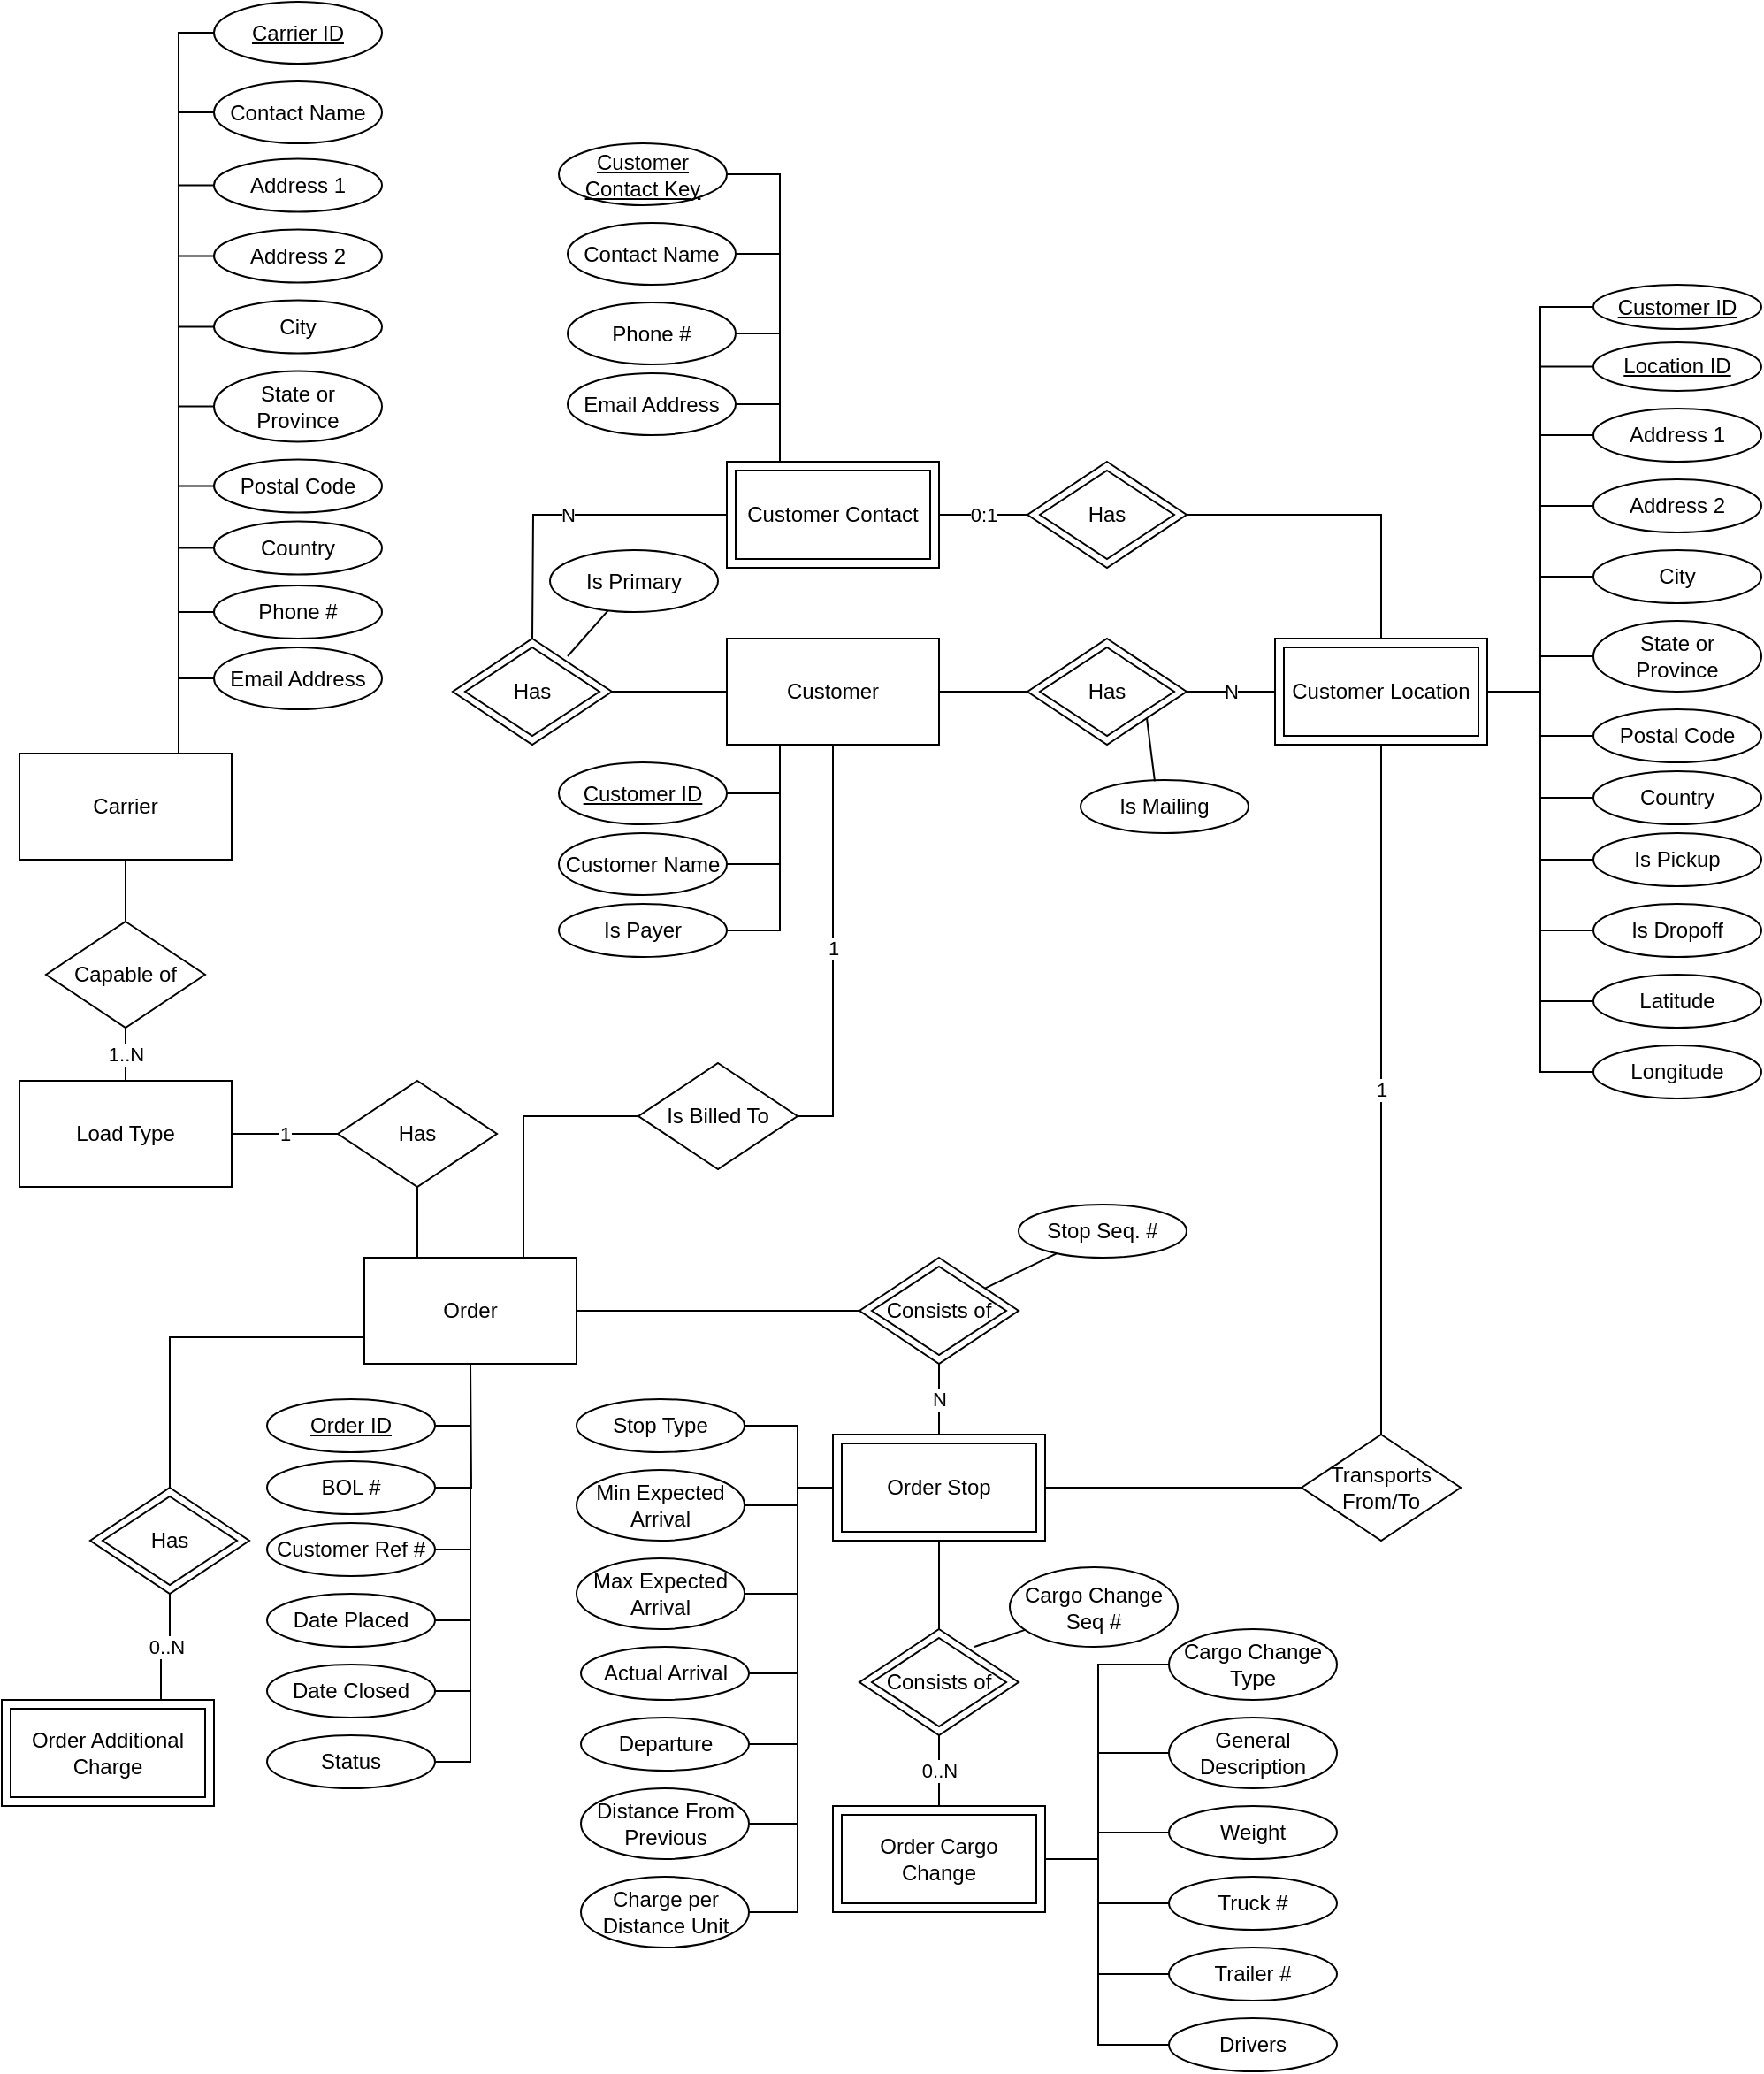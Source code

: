 <mxfile version="20.8.16" type="device"><diagram name="Page-1" id="D9dQ9vHeCmtun1ZvpS6x"><mxGraphModel dx="1135" dy="1848" grid="1" gridSize="10" guides="1" tooltips="1" connect="1" arrows="1" fold="1" page="1" pageScale="1" pageWidth="850" pageHeight="1100" math="0" shadow="0"><root><mxCell id="0"/><mxCell id="1" parent="0"/><mxCell id="MA0OCHQIAfR7OU3gmapI-19" style="edgeStyle=orthogonalEdgeStyle;rounded=0;orthogonalLoop=1;jettySize=auto;html=1;entryX=1;entryY=0.5;entryDx=0;entryDy=0;endArrow=none;endFill=0;" edge="1" parent="1" source="qO9w-HBjSo3R64SSdFIg-1" target="MA0OCHQIAfR7OU3gmapI-17"><mxGeometry relative="1" as="geometry"><mxPoint x="400" y="160" as="targetPoint"/></mxGeometry></mxCell><mxCell id="MA0OCHQIAfR7OU3gmapI-29" style="edgeStyle=orthogonalEdgeStyle;rounded=0;orthogonalLoop=1;jettySize=auto;html=1;exitX=1;exitY=0.5;exitDx=0;exitDy=0;entryX=0;entryY=0.5;entryDx=0;entryDy=0;endArrow=none;endFill=0;" edge="1" parent="1" source="qO9w-HBjSo3R64SSdFIg-1" target="MA0OCHQIAfR7OU3gmapI-27"><mxGeometry relative="1" as="geometry"/></mxCell><mxCell id="MA0OCHQIAfR7OU3gmapI-63" style="edgeStyle=orthogonalEdgeStyle;rounded=0;orthogonalLoop=1;jettySize=auto;html=1;entryX=1;entryY=0.5;entryDx=0;entryDy=0;endArrow=none;endFill=0;exitX=0.25;exitY=1;exitDx=0;exitDy=0;" edge="1" parent="1" source="qO9w-HBjSo3R64SSdFIg-1" target="MA0OCHQIAfR7OU3gmapI-60"><mxGeometry relative="1" as="geometry"/></mxCell><mxCell id="MA0OCHQIAfR7OU3gmapI-64" style="edgeStyle=orthogonalEdgeStyle;rounded=0;orthogonalLoop=1;jettySize=auto;html=1;exitX=0.25;exitY=1;exitDx=0;exitDy=0;entryX=1;entryY=0.5;entryDx=0;entryDy=0;endArrow=none;endFill=0;" edge="1" parent="1" source="qO9w-HBjSo3R64SSdFIg-1" target="MA0OCHQIAfR7OU3gmapI-61"><mxGeometry relative="1" as="geometry"/></mxCell><mxCell id="MA0OCHQIAfR7OU3gmapI-65" style="edgeStyle=orthogonalEdgeStyle;rounded=0;orthogonalLoop=1;jettySize=auto;html=1;entryX=1;entryY=0.5;entryDx=0;entryDy=0;endArrow=none;endFill=0;exitX=0.25;exitY=1;exitDx=0;exitDy=0;" edge="1" parent="1" source="qO9w-HBjSo3R64SSdFIg-1" target="MA0OCHQIAfR7OU3gmapI-62"><mxGeometry relative="1" as="geometry"/></mxCell><mxCell id="qO9w-HBjSo3R64SSdFIg-1" value="Customer" style="rounded=0;whiteSpace=wrap;html=1;shadow=0;glass=0;perimeterSpacing=0;gradientColor=none;" parent="1" vertex="1"><mxGeometry x="440" y="130" width="120" height="60" as="geometry"/></mxCell><mxCell id="MA0OCHQIAfR7OU3gmapI-94" style="edgeStyle=orthogonalEdgeStyle;rounded=0;orthogonalLoop=1;jettySize=auto;html=1;entryX=0.5;entryY=0;entryDx=0;entryDy=0;endArrow=none;endFill=0;" edge="1" parent="1" source="MA0OCHQIAfR7OU3gmapI-1" target="MA0OCHQIAfR7OU3gmapI-93"><mxGeometry relative="1" as="geometry"/></mxCell><mxCell id="MA0OCHQIAfR7OU3gmapI-136" style="edgeStyle=orthogonalEdgeStyle;rounded=0;orthogonalLoop=1;jettySize=auto;html=1;exitX=0.75;exitY=0;exitDx=0;exitDy=0;entryX=0;entryY=0.5;entryDx=0;entryDy=0;endArrow=none;endFill=0;" edge="1" parent="1" source="MA0OCHQIAfR7OU3gmapI-1" target="MA0OCHQIAfR7OU3gmapI-135"><mxGeometry relative="1" as="geometry"/></mxCell><mxCell id="MA0OCHQIAfR7OU3gmapI-1" value="Carrier" style="rounded=0;whiteSpace=wrap;html=1;shadow=0;glass=0;perimeterSpacing=0;gradientColor=none;" vertex="1" parent="1"><mxGeometry x="40" y="195" width="120" height="60" as="geometry"/></mxCell><mxCell id="MA0OCHQIAfR7OU3gmapI-41" value="" style="edgeStyle=orthogonalEdgeStyle;rounded=0;orthogonalLoop=1;jettySize=auto;html=1;exitX=1;exitY=0.5;exitDx=0;exitDy=0;entryX=0;entryY=0.5;entryDx=0;entryDy=0;endArrow=none;endFill=0;" edge="1" parent="1" source="MA0OCHQIAfR7OU3gmapI-2" target="MA0OCHQIAfR7OU3gmapI-39"><mxGeometry relative="1" as="geometry"/></mxCell><mxCell id="MA0OCHQIAfR7OU3gmapI-82" style="edgeStyle=orthogonalEdgeStyle;rounded=0;orthogonalLoop=1;jettySize=auto;html=1;entryX=0;entryY=0.5;entryDx=0;entryDy=0;endArrow=none;endFill=0;exitX=0.75;exitY=0;exitDx=0;exitDy=0;" edge="1" parent="1" source="MA0OCHQIAfR7OU3gmapI-2" target="MA0OCHQIAfR7OU3gmapI-79"><mxGeometry relative="1" as="geometry"/></mxCell><mxCell id="MA0OCHQIAfR7OU3gmapI-91" style="edgeStyle=orthogonalEdgeStyle;rounded=0;orthogonalLoop=1;jettySize=auto;html=1;entryX=0.5;entryY=0;entryDx=0;entryDy=0;endArrow=none;endFill=0;exitX=0;exitY=0.75;exitDx=0;exitDy=0;" edge="1" parent="1" source="MA0OCHQIAfR7OU3gmapI-2" target="MA0OCHQIAfR7OU3gmapI-89"><mxGeometry relative="1" as="geometry"/></mxCell><mxCell id="MA0OCHQIAfR7OU3gmapI-97" style="edgeStyle=orthogonalEdgeStyle;rounded=0;orthogonalLoop=1;jettySize=auto;html=1;entryX=0.5;entryY=1;entryDx=0;entryDy=0;endArrow=none;endFill=0;exitX=0.25;exitY=0;exitDx=0;exitDy=0;" edge="1" parent="1" source="MA0OCHQIAfR7OU3gmapI-2" target="MA0OCHQIAfR7OU3gmapI-96"><mxGeometry relative="1" as="geometry"/></mxCell><mxCell id="MA0OCHQIAfR7OU3gmapI-2" value="Order" style="rounded=0;whiteSpace=wrap;html=1;shadow=0;glass=0;perimeterSpacing=0;gradientColor=none;" vertex="1" parent="1"><mxGeometry x="235" y="480" width="120" height="60" as="geometry"/></mxCell><mxCell id="MA0OCHQIAfR7OU3gmapI-3" value="" style="group" vertex="1" connectable="0" parent="1"><mxGeometry x="500" y="580" width="120" height="60" as="geometry"/></mxCell><mxCell id="qO9w-HBjSo3R64SSdFIg-3" value="" style="rounded=0;whiteSpace=wrap;html=1;labelPadding=0;perimeter=rectanglePerimeter;container=0;backgroundOutline=0;comic=0;enumerate=0;treeMoving=0;treeFolding=0;resizeHeight=0;glass=0;" parent="MA0OCHQIAfR7OU3gmapI-3" vertex="1"><mxGeometry width="120" height="60" as="geometry"/></mxCell><mxCell id="qO9w-HBjSo3R64SSdFIg-2" value="Order Stop" style="rounded=0;whiteSpace=wrap;html=1;labelPadding=0;perimeter=rectanglePerimeter;container=0;backgroundOutline=0;comic=0;enumerate=0;treeMoving=0;treeFolding=0;resizeHeight=0;glass=0;" parent="MA0OCHQIAfR7OU3gmapI-3" vertex="1"><mxGeometry x="5" y="5" width="110" height="50" as="geometry"/></mxCell><mxCell id="MA0OCHQIAfR7OU3gmapI-4" value="" style="group" vertex="1" connectable="0" parent="1"><mxGeometry x="440" y="30" width="120" height="60" as="geometry"/></mxCell><mxCell id="MA0OCHQIAfR7OU3gmapI-5" value="" style="rounded=0;whiteSpace=wrap;html=1;labelPadding=0;perimeter=rectanglePerimeter;container=0;backgroundOutline=0;comic=0;enumerate=0;treeMoving=0;treeFolding=0;resizeHeight=0;glass=0;" vertex="1" parent="MA0OCHQIAfR7OU3gmapI-4"><mxGeometry width="120" height="60" as="geometry"/></mxCell><mxCell id="MA0OCHQIAfR7OU3gmapI-6" value="Customer Contact" style="rounded=0;whiteSpace=wrap;html=1;labelPadding=0;perimeter=rectanglePerimeter;container=0;backgroundOutline=0;comic=0;enumerate=0;treeMoving=0;treeFolding=0;resizeHeight=0;glass=0;" vertex="1" parent="MA0OCHQIAfR7OU3gmapI-4"><mxGeometry x="5" y="5" width="110" height="50" as="geometry"/></mxCell><mxCell id="MA0OCHQIAfR7OU3gmapI-7" value="" style="group" vertex="1" connectable="0" parent="1"><mxGeometry x="750" y="130" width="120" height="60" as="geometry"/></mxCell><mxCell id="MA0OCHQIAfR7OU3gmapI-8" value="" style="rounded=0;whiteSpace=wrap;html=1;labelPadding=0;perimeter=rectanglePerimeter;container=0;backgroundOutline=0;comic=0;enumerate=0;treeMoving=0;treeFolding=0;resizeHeight=0;glass=0;" vertex="1" parent="MA0OCHQIAfR7OU3gmapI-7"><mxGeometry width="120" height="60" as="geometry"/></mxCell><mxCell id="MA0OCHQIAfR7OU3gmapI-9" value="Customer Location" style="rounded=0;whiteSpace=wrap;html=1;labelPadding=0;perimeter=rectanglePerimeter;container=0;backgroundOutline=0;comic=0;enumerate=0;treeMoving=0;treeFolding=0;resizeHeight=0;glass=0;" vertex="1" parent="MA0OCHQIAfR7OU3gmapI-7"><mxGeometry x="5" y="5" width="110" height="50" as="geometry"/></mxCell><mxCell id="MA0OCHQIAfR7OU3gmapI-10" value="Load Type" style="rounded=0;whiteSpace=wrap;html=1;shadow=0;glass=0;perimeterSpacing=0;gradientColor=none;" vertex="1" parent="1"><mxGeometry x="40" y="380" width="120" height="60" as="geometry"/></mxCell><mxCell id="MA0OCHQIAfR7OU3gmapI-11" value="" style="group" vertex="1" connectable="0" parent="1"><mxGeometry x="500" y="790" width="120" height="60" as="geometry"/></mxCell><mxCell id="MA0OCHQIAfR7OU3gmapI-12" value="" style="rounded=0;whiteSpace=wrap;html=1;labelPadding=0;perimeter=rectanglePerimeter;container=0;backgroundOutline=0;comic=0;enumerate=0;treeMoving=0;treeFolding=0;resizeHeight=0;glass=0;" vertex="1" parent="MA0OCHQIAfR7OU3gmapI-11"><mxGeometry width="120" height="60" as="geometry"/></mxCell><mxCell id="MA0OCHQIAfR7OU3gmapI-13" value="Order Cargo Change" style="rounded=0;whiteSpace=wrap;html=1;labelPadding=0;perimeter=rectanglePerimeter;container=0;backgroundOutline=0;comic=0;enumerate=0;treeMoving=0;treeFolding=0;resizeHeight=0;glass=0;" vertex="1" parent="MA0OCHQIAfR7OU3gmapI-11"><mxGeometry x="5" y="5" width="110" height="50" as="geometry"/></mxCell><mxCell id="MA0OCHQIAfR7OU3gmapI-14" value="" style="group" vertex="1" connectable="0" parent="1"><mxGeometry x="30" y="730" width="120" height="60" as="geometry"/></mxCell><mxCell id="MA0OCHQIAfR7OU3gmapI-15" value="" style="rounded=0;whiteSpace=wrap;html=1;labelPadding=0;perimeter=rectanglePerimeter;container=0;backgroundOutline=0;comic=0;enumerate=0;treeMoving=0;treeFolding=0;resizeHeight=0;glass=0;" vertex="1" parent="MA0OCHQIAfR7OU3gmapI-14"><mxGeometry width="120" height="60" as="geometry"/></mxCell><mxCell id="MA0OCHQIAfR7OU3gmapI-16" value="Order Additional Charge" style="rounded=0;whiteSpace=wrap;html=1;labelPadding=0;perimeter=rectanglePerimeter;container=0;backgroundOutline=0;comic=0;enumerate=0;treeMoving=0;treeFolding=0;resizeHeight=0;glass=0;" vertex="1" parent="MA0OCHQIAfR7OU3gmapI-14"><mxGeometry x="5" y="5" width="110" height="50" as="geometry"/></mxCell><mxCell id="MA0OCHQIAfR7OU3gmapI-20" value="" style="group" vertex="1" connectable="0" parent="1"><mxGeometry x="285" y="130" width="90" height="60" as="geometry"/></mxCell><mxCell id="MA0OCHQIAfR7OU3gmapI-18" value="" style="rhombus;whiteSpace=wrap;html=1;" vertex="1" parent="MA0OCHQIAfR7OU3gmapI-20"><mxGeometry width="90" height="60" as="geometry"/></mxCell><mxCell id="MA0OCHQIAfR7OU3gmapI-17" value="Has" style="rhombus;whiteSpace=wrap;html=1;" vertex="1" parent="MA0OCHQIAfR7OU3gmapI-20"><mxGeometry x="7" y="5" width="76" height="50" as="geometry"/></mxCell><mxCell id="MA0OCHQIAfR7OU3gmapI-24" value="N" style="edgeStyle=orthogonalEdgeStyle;rounded=0;orthogonalLoop=1;jettySize=auto;html=1;endArrow=none;endFill=0;" edge="1" parent="1" source="MA0OCHQIAfR7OU3gmapI-5"><mxGeometry relative="1" as="geometry"><mxPoint x="330" y="130" as="targetPoint"/></mxGeometry></mxCell><mxCell id="MA0OCHQIAfR7OU3gmapI-26" value="" style="group" vertex="1" connectable="0" parent="1"><mxGeometry x="610" y="130" width="90" height="60" as="geometry"/></mxCell><mxCell id="MA0OCHQIAfR7OU3gmapI-27" value="" style="rhombus;whiteSpace=wrap;html=1;" vertex="1" parent="MA0OCHQIAfR7OU3gmapI-26"><mxGeometry width="90" height="60" as="geometry"/></mxCell><mxCell id="MA0OCHQIAfR7OU3gmapI-28" value="Has" style="rhombus;whiteSpace=wrap;html=1;" vertex="1" parent="MA0OCHQIAfR7OU3gmapI-26"><mxGeometry x="7" y="5" width="76" height="50" as="geometry"/></mxCell><mxCell id="MA0OCHQIAfR7OU3gmapI-30" value="N" style="edgeStyle=orthogonalEdgeStyle;rounded=0;orthogonalLoop=1;jettySize=auto;html=1;exitX=0;exitY=0.5;exitDx=0;exitDy=0;endArrow=none;endFill=0;" edge="1" parent="1" source="MA0OCHQIAfR7OU3gmapI-8"><mxGeometry relative="1" as="geometry"><mxPoint x="700" y="160" as="targetPoint"/></mxGeometry></mxCell><mxCell id="MA0OCHQIAfR7OU3gmapI-32" value="" style="group" vertex="1" connectable="0" parent="1"><mxGeometry x="610" y="30" width="90" height="60" as="geometry"/></mxCell><mxCell id="MA0OCHQIAfR7OU3gmapI-33" value="" style="rhombus;whiteSpace=wrap;html=1;" vertex="1" parent="MA0OCHQIAfR7OU3gmapI-32"><mxGeometry width="90" height="60" as="geometry"/></mxCell><mxCell id="MA0OCHQIAfR7OU3gmapI-34" value="Has" style="rhombus;whiteSpace=wrap;html=1;" vertex="1" parent="MA0OCHQIAfR7OU3gmapI-32"><mxGeometry x="7" y="5" width="76" height="50" as="geometry"/></mxCell><mxCell id="MA0OCHQIAfR7OU3gmapI-35" style="edgeStyle=orthogonalEdgeStyle;rounded=0;orthogonalLoop=1;jettySize=auto;html=1;exitX=0.5;exitY=0;exitDx=0;exitDy=0;entryX=1;entryY=0.5;entryDx=0;entryDy=0;endArrow=none;endFill=0;" edge="1" parent="1" source="MA0OCHQIAfR7OU3gmapI-8" target="MA0OCHQIAfR7OU3gmapI-33"><mxGeometry relative="1" as="geometry"/></mxCell><mxCell id="MA0OCHQIAfR7OU3gmapI-37" value="0:1" style="edgeStyle=orthogonalEdgeStyle;rounded=0;orthogonalLoop=1;jettySize=auto;html=1;exitX=1;exitY=0.5;exitDx=0;exitDy=0;entryX=0;entryY=0.5;entryDx=0;entryDy=0;endArrow=none;endFill=0;" edge="1" parent="1" source="MA0OCHQIAfR7OU3gmapI-5" target="MA0OCHQIAfR7OU3gmapI-33"><mxGeometry relative="1" as="geometry"/></mxCell><mxCell id="MA0OCHQIAfR7OU3gmapI-38" value="C" style="group" vertex="1" connectable="0" parent="1"><mxGeometry x="515" y="480" width="90" height="60" as="geometry"/></mxCell><mxCell id="MA0OCHQIAfR7OU3gmapI-39" value="" style="rhombus;whiteSpace=wrap;html=1;" vertex="1" parent="MA0OCHQIAfR7OU3gmapI-38"><mxGeometry width="90" height="60" as="geometry"/></mxCell><mxCell id="MA0OCHQIAfR7OU3gmapI-40" value="Consists of" style="rhombus;whiteSpace=wrap;html=1;" vertex="1" parent="MA0OCHQIAfR7OU3gmapI-38"><mxGeometry x="7" y="5" width="76" height="50" as="geometry"/></mxCell><mxCell id="MA0OCHQIAfR7OU3gmapI-42" value="N" style="edgeStyle=orthogonalEdgeStyle;rounded=0;orthogonalLoop=1;jettySize=auto;html=1;exitX=0.5;exitY=1;exitDx=0;exitDy=0;entryX=0.5;entryY=0;entryDx=0;entryDy=0;endArrow=none;endFill=0;" edge="1" parent="1" source="MA0OCHQIAfR7OU3gmapI-39" target="qO9w-HBjSo3R64SSdFIg-3"><mxGeometry relative="1" as="geometry"/></mxCell><mxCell id="MA0OCHQIAfR7OU3gmapI-43" value="Stop Seq. #" style="ellipse;whiteSpace=wrap;html=1;" vertex="1" parent="1"><mxGeometry x="605" y="450" width="95" height="30" as="geometry"/></mxCell><mxCell id="MA0OCHQIAfR7OU3gmapI-44" style="rounded=0;orthogonalLoop=1;jettySize=auto;html=1;endArrow=none;endFill=0;" edge="1" parent="1" source="MA0OCHQIAfR7OU3gmapI-39" target="MA0OCHQIAfR7OU3gmapI-43"><mxGeometry relative="1" as="geometry"/></mxCell><mxCell id="MA0OCHQIAfR7OU3gmapI-45" value="C" style="group" vertex="1" connectable="0" parent="1"><mxGeometry x="515" y="690" width="90" height="60" as="geometry"/></mxCell><mxCell id="MA0OCHQIAfR7OU3gmapI-46" value="" style="rhombus;whiteSpace=wrap;html=1;" vertex="1" parent="MA0OCHQIAfR7OU3gmapI-45"><mxGeometry width="90" height="60" as="geometry"/></mxCell><mxCell id="MA0OCHQIAfR7OU3gmapI-47" value="Consists of" style="rhombus;whiteSpace=wrap;html=1;" vertex="1" parent="MA0OCHQIAfR7OU3gmapI-45"><mxGeometry x="7" y="5" width="76" height="50" as="geometry"/></mxCell><mxCell id="MA0OCHQIAfR7OU3gmapI-48" value="" style="edgeStyle=none;rounded=0;orthogonalLoop=1;jettySize=auto;html=1;exitX=0.5;exitY=1;exitDx=0;exitDy=0;entryX=0.5;entryY=0;entryDx=0;entryDy=0;endArrow=none;endFill=0;" edge="1" parent="1" source="qO9w-HBjSo3R64SSdFIg-3" target="MA0OCHQIAfR7OU3gmapI-46"><mxGeometry relative="1" as="geometry"/></mxCell><mxCell id="MA0OCHQIAfR7OU3gmapI-51" value="0..N" style="edgeStyle=none;rounded=0;orthogonalLoop=1;jettySize=auto;html=1;entryX=0.5;entryY=1;entryDx=0;entryDy=0;endArrow=none;endFill=0;" edge="1" parent="1" source="MA0OCHQIAfR7OU3gmapI-12" target="MA0OCHQIAfR7OU3gmapI-46"><mxGeometry relative="1" as="geometry"/></mxCell><mxCell id="MA0OCHQIAfR7OU3gmapI-54" value="Cargo Change Seq #" style="ellipse;whiteSpace=wrap;html=1;" vertex="1" parent="1"><mxGeometry x="600" y="655" width="95" height="45" as="geometry"/></mxCell><mxCell id="MA0OCHQIAfR7OU3gmapI-55" style="edgeStyle=none;rounded=0;orthogonalLoop=1;jettySize=auto;html=1;endArrow=none;endFill=0;" edge="1" parent="1" target="MA0OCHQIAfR7OU3gmapI-54"><mxGeometry relative="1" as="geometry"><mxPoint x="580" y="700" as="sourcePoint"/></mxGeometry></mxCell><mxCell id="MA0OCHQIAfR7OU3gmapI-56" value="Is Primary" style="ellipse;whiteSpace=wrap;html=1;" vertex="1" parent="1"><mxGeometry x="340" y="80" width="95" height="35" as="geometry"/></mxCell><mxCell id="MA0OCHQIAfR7OU3gmapI-57" style="edgeStyle=none;rounded=0;orthogonalLoop=1;jettySize=auto;html=1;endArrow=none;endFill=0;" edge="1" parent="1" target="MA0OCHQIAfR7OU3gmapI-56"><mxGeometry relative="1" as="geometry"><mxPoint x="350" y="140" as="sourcePoint"/></mxGeometry></mxCell><mxCell id="MA0OCHQIAfR7OU3gmapI-58" value="Is Mailing" style="ellipse;whiteSpace=wrap;html=1;" vertex="1" parent="1"><mxGeometry x="640" y="210" width="95" height="30" as="geometry"/></mxCell><mxCell id="MA0OCHQIAfR7OU3gmapI-59" style="edgeStyle=none;rounded=0;orthogonalLoop=1;jettySize=auto;html=1;exitX=1;exitY=1;exitDx=0;exitDy=0;entryX=0.442;entryY=0.022;entryDx=0;entryDy=0;entryPerimeter=0;endArrow=none;endFill=0;" edge="1" parent="1" source="MA0OCHQIAfR7OU3gmapI-27" target="MA0OCHQIAfR7OU3gmapI-58"><mxGeometry relative="1" as="geometry"/></mxCell><mxCell id="MA0OCHQIAfR7OU3gmapI-60" value="Customer ID" style="ellipse;whiteSpace=wrap;html=1;fontStyle=4" vertex="1" parent="1"><mxGeometry x="345" y="200" width="95" height="35" as="geometry"/></mxCell><mxCell id="MA0OCHQIAfR7OU3gmapI-61" value="Customer Name" style="ellipse;whiteSpace=wrap;html=1;" vertex="1" parent="1"><mxGeometry x="345" y="240" width="95" height="35" as="geometry"/></mxCell><mxCell id="MA0OCHQIAfR7OU3gmapI-62" value="Is Payer" style="ellipse;whiteSpace=wrap;html=1;" vertex="1" parent="1"><mxGeometry x="345" y="280" width="95" height="30" as="geometry"/></mxCell><mxCell id="MA0OCHQIAfR7OU3gmapI-74" style="edgeStyle=orthogonalEdgeStyle;rounded=0;orthogonalLoop=1;jettySize=auto;html=1;exitX=1;exitY=0.5;exitDx=0;exitDy=0;endArrow=none;endFill=0;entryX=0.25;entryY=0;entryDx=0;entryDy=0;" edge="1" parent="1" source="MA0OCHQIAfR7OU3gmapI-66" target="MA0OCHQIAfR7OU3gmapI-5"><mxGeometry relative="1" as="geometry"><mxPoint x="500" y="30" as="targetPoint"/></mxGeometry></mxCell><mxCell id="MA0OCHQIAfR7OU3gmapI-66" value="Customer Contact Key" style="ellipse;whiteSpace=wrap;html=1;fontStyle=4" vertex="1" parent="1"><mxGeometry x="345" y="-150" width="95" height="35" as="geometry"/></mxCell><mxCell id="MA0OCHQIAfR7OU3gmapI-73" style="edgeStyle=orthogonalEdgeStyle;rounded=0;orthogonalLoop=1;jettySize=auto;html=1;entryX=0.25;entryY=0;entryDx=0;entryDy=0;endArrow=none;endFill=0;exitX=1;exitY=0.5;exitDx=0;exitDy=0;" edge="1" parent="1" source="MA0OCHQIAfR7OU3gmapI-67" target="MA0OCHQIAfR7OU3gmapI-5"><mxGeometry relative="1" as="geometry"/></mxCell><mxCell id="MA0OCHQIAfR7OU3gmapI-67" value="Contact Name" style="ellipse;whiteSpace=wrap;html=1;" vertex="1" parent="1"><mxGeometry x="350" y="-105" width="95" height="35" as="geometry"/></mxCell><mxCell id="MA0OCHQIAfR7OU3gmapI-72" style="edgeStyle=orthogonalEdgeStyle;rounded=0;orthogonalLoop=1;jettySize=auto;html=1;endArrow=none;endFill=0;entryX=0.25;entryY=0;entryDx=0;entryDy=0;exitX=1;exitY=0.5;exitDx=0;exitDy=0;" edge="1" parent="1" source="MA0OCHQIAfR7OU3gmapI-68" target="MA0OCHQIAfR7OU3gmapI-5"><mxGeometry relative="1" as="geometry"><mxPoint x="500" y="30" as="targetPoint"/></mxGeometry></mxCell><mxCell id="MA0OCHQIAfR7OU3gmapI-68" value="Phone #" style="ellipse;whiteSpace=wrap;html=1;" vertex="1" parent="1"><mxGeometry x="350" y="-60" width="95" height="35" as="geometry"/></mxCell><mxCell id="MA0OCHQIAfR7OU3gmapI-69" value="Email Address" style="ellipse;whiteSpace=wrap;html=1;" vertex="1" parent="1"><mxGeometry x="350" y="-20" width="95" height="35" as="geometry"/></mxCell><mxCell id="MA0OCHQIAfR7OU3gmapI-71" style="edgeStyle=orthogonalEdgeStyle;rounded=0;orthogonalLoop=1;jettySize=auto;html=1;entryX=1;entryY=0.5;entryDx=0;entryDy=0;endArrow=none;endFill=0;exitX=0.25;exitY=0;exitDx=0;exitDy=0;" edge="1" parent="1" source="MA0OCHQIAfR7OU3gmapI-5" target="MA0OCHQIAfR7OU3gmapI-69"><mxGeometry relative="1" as="geometry"/></mxCell><mxCell id="MA0OCHQIAfR7OU3gmapI-83" value="1" style="edgeStyle=orthogonalEdgeStyle;rounded=0;orthogonalLoop=1;jettySize=auto;html=1;entryX=0.5;entryY=1;entryDx=0;entryDy=0;endArrow=none;endFill=0;exitX=1;exitY=0.5;exitDx=0;exitDy=0;" edge="1" parent="1" source="MA0OCHQIAfR7OU3gmapI-79" target="qO9w-HBjSo3R64SSdFIg-1"><mxGeometry relative="1" as="geometry"/></mxCell><mxCell id="MA0OCHQIAfR7OU3gmapI-79" value="Is Billed To" style="rhombus;whiteSpace=wrap;html=1;" vertex="1" parent="1"><mxGeometry x="390" y="370" width="90" height="60" as="geometry"/></mxCell><mxCell id="MA0OCHQIAfR7OU3gmapI-84" value="Transports From/To" style="rhombus;whiteSpace=wrap;html=1;" vertex="1" parent="1"><mxGeometry x="765" y="580" width="90" height="60" as="geometry"/></mxCell><mxCell id="MA0OCHQIAfR7OU3gmapI-86" style="edgeStyle=orthogonalEdgeStyle;rounded=0;orthogonalLoop=1;jettySize=auto;html=1;entryX=0;entryY=0.5;entryDx=0;entryDy=0;endArrow=none;endFill=0;" edge="1" parent="1" source="qO9w-HBjSo3R64SSdFIg-3" target="MA0OCHQIAfR7OU3gmapI-84"><mxGeometry relative="1" as="geometry"/></mxCell><mxCell id="MA0OCHQIAfR7OU3gmapI-87" value="1" style="edgeStyle=orthogonalEdgeStyle;rounded=0;orthogonalLoop=1;jettySize=auto;html=1;entryX=0.5;entryY=0;entryDx=0;entryDy=0;endArrow=none;endFill=0;" edge="1" parent="1" source="MA0OCHQIAfR7OU3gmapI-8" target="MA0OCHQIAfR7OU3gmapI-84"><mxGeometry relative="1" as="geometry"/></mxCell><mxCell id="MA0OCHQIAfR7OU3gmapI-88" value="" style="group" vertex="1" connectable="0" parent="1"><mxGeometry x="80" y="610" width="90" height="60" as="geometry"/></mxCell><mxCell id="MA0OCHQIAfR7OU3gmapI-89" value="" style="rhombus;whiteSpace=wrap;html=1;" vertex="1" parent="MA0OCHQIAfR7OU3gmapI-88"><mxGeometry width="90" height="60" as="geometry"/></mxCell><mxCell id="MA0OCHQIAfR7OU3gmapI-90" value="Has" style="rhombus;whiteSpace=wrap;html=1;" vertex="1" parent="MA0OCHQIAfR7OU3gmapI-88"><mxGeometry x="7" y="5" width="76" height="50" as="geometry"/></mxCell><mxCell id="MA0OCHQIAfR7OU3gmapI-92" value="0..N" style="edgeStyle=orthogonalEdgeStyle;rounded=0;orthogonalLoop=1;jettySize=auto;html=1;exitX=0.5;exitY=1;exitDx=0;exitDy=0;endArrow=none;endFill=0;entryX=0.75;entryY=0;entryDx=0;entryDy=0;" edge="1" parent="1" source="MA0OCHQIAfR7OU3gmapI-89" target="MA0OCHQIAfR7OU3gmapI-15"><mxGeometry relative="1" as="geometry"><mxPoint x="120" y="720" as="targetPoint"/></mxGeometry></mxCell><mxCell id="MA0OCHQIAfR7OU3gmapI-95" value="1..N" style="edgeStyle=orthogonalEdgeStyle;rounded=0;orthogonalLoop=1;jettySize=auto;html=1;entryX=0.5;entryY=0;entryDx=0;entryDy=0;endArrow=none;endFill=0;" edge="1" parent="1" source="MA0OCHQIAfR7OU3gmapI-93" target="MA0OCHQIAfR7OU3gmapI-10"><mxGeometry relative="1" as="geometry"/></mxCell><mxCell id="MA0OCHQIAfR7OU3gmapI-93" value="Capable of" style="rhombus;whiteSpace=wrap;html=1;" vertex="1" parent="1"><mxGeometry x="55" y="290" width="90" height="60" as="geometry"/></mxCell><mxCell id="MA0OCHQIAfR7OU3gmapI-153" value="1" style="edgeStyle=orthogonalEdgeStyle;rounded=0;orthogonalLoop=1;jettySize=auto;html=1;entryX=1;entryY=0.5;entryDx=0;entryDy=0;endArrow=none;endFill=0;" edge="1" parent="1" source="MA0OCHQIAfR7OU3gmapI-96" target="MA0OCHQIAfR7OU3gmapI-10"><mxGeometry relative="1" as="geometry"/></mxCell><mxCell id="MA0OCHQIAfR7OU3gmapI-96" value="Has" style="rhombus;whiteSpace=wrap;html=1;" vertex="1" parent="1"><mxGeometry x="220" y="380" width="90" height="60" as="geometry"/></mxCell><mxCell id="MA0OCHQIAfR7OU3gmapI-113" style="edgeStyle=orthogonalEdgeStyle;rounded=0;orthogonalLoop=1;jettySize=auto;html=1;entryX=1;entryY=0.5;entryDx=0;entryDy=0;endArrow=none;endFill=0;" edge="1" parent="1" source="MA0OCHQIAfR7OU3gmapI-99" target="MA0OCHQIAfR7OU3gmapI-8"><mxGeometry relative="1" as="geometry"/></mxCell><mxCell id="MA0OCHQIAfR7OU3gmapI-99" value="Customer ID" style="ellipse;whiteSpace=wrap;html=1;fontStyle=4" vertex="1" parent="1"><mxGeometry x="930" y="-70" width="95" height="25" as="geometry"/></mxCell><mxCell id="MA0OCHQIAfR7OU3gmapI-114" style="edgeStyle=orthogonalEdgeStyle;rounded=0;orthogonalLoop=1;jettySize=auto;html=1;exitX=0;exitY=0.5;exitDx=0;exitDy=0;entryX=1;entryY=0.5;entryDx=0;entryDy=0;endArrow=none;endFill=0;" edge="1" parent="1" source="MA0OCHQIAfR7OU3gmapI-100" target="MA0OCHQIAfR7OU3gmapI-8"><mxGeometry relative="1" as="geometry"/></mxCell><mxCell id="MA0OCHQIAfR7OU3gmapI-100" value="Location ID" style="ellipse;whiteSpace=wrap;html=1;fontStyle=4" vertex="1" parent="1"><mxGeometry x="930" y="-37.5" width="95" height="27.5" as="geometry"/></mxCell><mxCell id="MA0OCHQIAfR7OU3gmapI-115" style="edgeStyle=orthogonalEdgeStyle;rounded=0;orthogonalLoop=1;jettySize=auto;html=1;exitX=0;exitY=0.5;exitDx=0;exitDy=0;endArrow=none;endFill=0;" edge="1" parent="1" source="MA0OCHQIAfR7OU3gmapI-101"><mxGeometry relative="1" as="geometry"><mxPoint x="870" y="160" as="targetPoint"/><Array as="points"><mxPoint x="900" y="15"/><mxPoint x="900" y="160"/></Array></mxGeometry></mxCell><mxCell id="MA0OCHQIAfR7OU3gmapI-101" value="Address 1" style="ellipse;whiteSpace=wrap;html=1;" vertex="1" parent="1"><mxGeometry x="930" width="95" height="30" as="geometry"/></mxCell><mxCell id="MA0OCHQIAfR7OU3gmapI-116" style="edgeStyle=orthogonalEdgeStyle;rounded=0;orthogonalLoop=1;jettySize=auto;html=1;endArrow=none;endFill=0;" edge="1" parent="1" source="MA0OCHQIAfR7OU3gmapI-103"><mxGeometry relative="1" as="geometry"><mxPoint x="870" y="160" as="targetPoint"/><Array as="points"><mxPoint x="900" y="55"/><mxPoint x="900" y="160"/></Array></mxGeometry></mxCell><mxCell id="MA0OCHQIAfR7OU3gmapI-103" value="Address 2" style="ellipse;whiteSpace=wrap;html=1;" vertex="1" parent="1"><mxGeometry x="930" y="40" width="95" height="30" as="geometry"/></mxCell><mxCell id="MA0OCHQIAfR7OU3gmapI-117" style="edgeStyle=orthogonalEdgeStyle;rounded=0;orthogonalLoop=1;jettySize=auto;html=1;endArrow=none;endFill=0;" edge="1" parent="1" source="MA0OCHQIAfR7OU3gmapI-104"><mxGeometry relative="1" as="geometry"><mxPoint x="870" y="160" as="targetPoint"/><Array as="points"><mxPoint x="900" y="95"/><mxPoint x="900" y="160"/></Array></mxGeometry></mxCell><mxCell id="MA0OCHQIAfR7OU3gmapI-104" value="City" style="ellipse;whiteSpace=wrap;html=1;" vertex="1" parent="1"><mxGeometry x="930" y="80" width="95" height="30" as="geometry"/></mxCell><mxCell id="MA0OCHQIAfR7OU3gmapI-118" style="edgeStyle=orthogonalEdgeStyle;rounded=0;orthogonalLoop=1;jettySize=auto;html=1;entryX=1;entryY=0.5;entryDx=0;entryDy=0;endArrow=none;endFill=0;" edge="1" parent="1" source="MA0OCHQIAfR7OU3gmapI-105" target="MA0OCHQIAfR7OU3gmapI-8"><mxGeometry relative="1" as="geometry"/></mxCell><mxCell id="MA0OCHQIAfR7OU3gmapI-105" value="State or &lt;br&gt;Province" style="ellipse;whiteSpace=wrap;html=1;" vertex="1" parent="1"><mxGeometry x="930" y="120" width="95" height="40" as="geometry"/></mxCell><mxCell id="MA0OCHQIAfR7OU3gmapI-119" style="edgeStyle=orthogonalEdgeStyle;rounded=0;orthogonalLoop=1;jettySize=auto;html=1;endArrow=none;endFill=0;" edge="1" parent="1" source="MA0OCHQIAfR7OU3gmapI-106"><mxGeometry relative="1" as="geometry"><mxPoint x="870" y="160" as="targetPoint"/><Array as="points"><mxPoint x="900" y="185"/><mxPoint x="900" y="160"/></Array></mxGeometry></mxCell><mxCell id="MA0OCHQIAfR7OU3gmapI-106" value="Postal Code" style="ellipse;whiteSpace=wrap;html=1;" vertex="1" parent="1"><mxGeometry x="930" y="170" width="95" height="30" as="geometry"/></mxCell><mxCell id="MA0OCHQIAfR7OU3gmapI-120" style="edgeStyle=orthogonalEdgeStyle;rounded=0;orthogonalLoop=1;jettySize=auto;html=1;endArrow=none;endFill=0;exitX=0;exitY=0.5;exitDx=0;exitDy=0;" edge="1" parent="1" source="MA0OCHQIAfR7OU3gmapI-107"><mxGeometry relative="1" as="geometry"><mxPoint x="870" y="160" as="targetPoint"/><Array as="points"><mxPoint x="900" y="255"/><mxPoint x="900" y="160"/></Array></mxGeometry></mxCell><mxCell id="MA0OCHQIAfR7OU3gmapI-107" value="Is Pickup" style="ellipse;whiteSpace=wrap;html=1;" vertex="1" parent="1"><mxGeometry x="930" y="240" width="95" height="30" as="geometry"/></mxCell><mxCell id="MA0OCHQIAfR7OU3gmapI-121" style="edgeStyle=orthogonalEdgeStyle;rounded=0;orthogonalLoop=1;jettySize=auto;html=1;endArrow=none;endFill=0;exitX=0;exitY=0.5;exitDx=0;exitDy=0;" edge="1" parent="1" source="MA0OCHQIAfR7OU3gmapI-108"><mxGeometry relative="1" as="geometry"><mxPoint x="870" y="160" as="targetPoint"/><Array as="points"><mxPoint x="900" y="295"/><mxPoint x="900" y="160"/></Array></mxGeometry></mxCell><mxCell id="MA0OCHQIAfR7OU3gmapI-108" value="Is Dropoff" style="ellipse;whiteSpace=wrap;html=1;" vertex="1" parent="1"><mxGeometry x="930" y="280" width="95" height="30" as="geometry"/></mxCell><mxCell id="MA0OCHQIAfR7OU3gmapI-122" style="edgeStyle=orthogonalEdgeStyle;rounded=0;orthogonalLoop=1;jettySize=auto;html=1;endArrow=none;endFill=0;exitX=0;exitY=0.5;exitDx=0;exitDy=0;" edge="1" parent="1" source="MA0OCHQIAfR7OU3gmapI-109"><mxGeometry relative="1" as="geometry"><mxPoint x="870" y="160" as="targetPoint"/><Array as="points"><mxPoint x="900" y="335"/><mxPoint x="900" y="160"/></Array></mxGeometry></mxCell><mxCell id="MA0OCHQIAfR7OU3gmapI-109" value="Latitude" style="ellipse;whiteSpace=wrap;html=1;" vertex="1" parent="1"><mxGeometry x="930" y="320" width="95" height="30" as="geometry"/></mxCell><mxCell id="MA0OCHQIAfR7OU3gmapI-123" style="edgeStyle=orthogonalEdgeStyle;rounded=0;orthogonalLoop=1;jettySize=auto;html=1;exitX=0;exitY=0.5;exitDx=0;exitDy=0;endArrow=none;endFill=0;" edge="1" parent="1" source="MA0OCHQIAfR7OU3gmapI-110"><mxGeometry relative="1" as="geometry"><mxPoint x="870" y="160" as="targetPoint"/><Array as="points"><mxPoint x="900" y="375"/><mxPoint x="900" y="160"/></Array></mxGeometry></mxCell><mxCell id="MA0OCHQIAfR7OU3gmapI-110" value="Longitude" style="ellipse;whiteSpace=wrap;html=1;" vertex="1" parent="1"><mxGeometry x="930" y="360" width="95" height="30" as="geometry"/></mxCell><mxCell id="MA0OCHQIAfR7OU3gmapI-150" style="edgeStyle=orthogonalEdgeStyle;rounded=0;orthogonalLoop=1;jettySize=auto;html=1;exitX=0;exitY=0.5;exitDx=0;exitDy=0;endArrow=none;endFill=0;entryX=0.75;entryY=0;entryDx=0;entryDy=0;" edge="1" parent="1" source="MA0OCHQIAfR7OU3gmapI-124" target="MA0OCHQIAfR7OU3gmapI-1"><mxGeometry relative="1" as="geometry"><mxPoint x="130" y="190" as="targetPoint"/></mxGeometry></mxCell><mxCell id="MA0OCHQIAfR7OU3gmapI-124" value="Carrier ID" style="ellipse;whiteSpace=wrap;html=1;fontStyle=4" vertex="1" parent="1"><mxGeometry x="150" y="-230" width="95" height="35" as="geometry"/></mxCell><mxCell id="MA0OCHQIAfR7OU3gmapI-149" style="edgeStyle=orthogonalEdgeStyle;rounded=0;orthogonalLoop=1;jettySize=auto;html=1;exitX=0;exitY=0.5;exitDx=0;exitDy=0;endArrow=none;endFill=0;entryX=0.75;entryY=0;entryDx=0;entryDy=0;" edge="1" parent="1" source="MA0OCHQIAfR7OU3gmapI-125" target="MA0OCHQIAfR7OU3gmapI-1"><mxGeometry relative="1" as="geometry"><mxPoint x="130" y="190" as="targetPoint"/></mxGeometry></mxCell><mxCell id="MA0OCHQIAfR7OU3gmapI-125" value="Contact Name" style="ellipse;whiteSpace=wrap;html=1;" vertex="1" parent="1"><mxGeometry x="150" y="-185" width="95" height="35" as="geometry"/></mxCell><mxCell id="MA0OCHQIAfR7OU3gmapI-127" style="edgeStyle=orthogonalEdgeStyle;rounded=0;orthogonalLoop=1;jettySize=auto;html=1;exitX=0;exitY=0.5;exitDx=0;exitDy=0;endArrow=none;endFill=0;" edge="1" parent="1" source="MA0OCHQIAfR7OU3gmapI-126"><mxGeometry relative="1" as="geometry"><mxPoint x="870" y="160" as="targetPoint"/><Array as="points"><mxPoint x="900" y="220"/><mxPoint x="900" y="160"/></Array></mxGeometry></mxCell><mxCell id="MA0OCHQIAfR7OU3gmapI-126" value="Country" style="ellipse;whiteSpace=wrap;html=1;" vertex="1" parent="1"><mxGeometry x="930" y="205" width="95" height="30" as="geometry"/></mxCell><mxCell id="MA0OCHQIAfR7OU3gmapI-148" style="edgeStyle=orthogonalEdgeStyle;rounded=0;orthogonalLoop=1;jettySize=auto;html=1;exitX=0;exitY=0.5;exitDx=0;exitDy=0;endArrow=none;endFill=0;entryX=0.75;entryY=0;entryDx=0;entryDy=0;" edge="1" parent="1" source="MA0OCHQIAfR7OU3gmapI-128" target="MA0OCHQIAfR7OU3gmapI-1"><mxGeometry relative="1" as="geometry"><mxPoint x="130" y="190" as="targetPoint"/></mxGeometry></mxCell><mxCell id="MA0OCHQIAfR7OU3gmapI-128" value="Address 1" style="ellipse;whiteSpace=wrap;html=1;" vertex="1" parent="1"><mxGeometry x="150" y="-141.25" width="95" height="30" as="geometry"/></mxCell><mxCell id="MA0OCHQIAfR7OU3gmapI-147" style="edgeStyle=orthogonalEdgeStyle;rounded=0;orthogonalLoop=1;jettySize=auto;html=1;exitX=0;exitY=0.5;exitDx=0;exitDy=0;endArrow=none;endFill=0;entryX=0.75;entryY=0;entryDx=0;entryDy=0;" edge="1" parent="1" source="MA0OCHQIAfR7OU3gmapI-129" target="MA0OCHQIAfR7OU3gmapI-1"><mxGeometry relative="1" as="geometry"><mxPoint x="130" y="180" as="targetPoint"/></mxGeometry></mxCell><mxCell id="MA0OCHQIAfR7OU3gmapI-129" value="Address 2" style="ellipse;whiteSpace=wrap;html=1;" vertex="1" parent="1"><mxGeometry x="150" y="-101.25" width="95" height="30" as="geometry"/></mxCell><mxCell id="MA0OCHQIAfR7OU3gmapI-146" style="edgeStyle=orthogonalEdgeStyle;rounded=0;orthogonalLoop=1;jettySize=auto;html=1;exitX=0;exitY=0.5;exitDx=0;exitDy=0;endArrow=none;endFill=0;entryX=0.75;entryY=0;entryDx=0;entryDy=0;" edge="1" parent="1" source="MA0OCHQIAfR7OU3gmapI-130" target="MA0OCHQIAfR7OU3gmapI-1"><mxGeometry relative="1" as="geometry"><mxPoint x="130" y="190" as="targetPoint"/></mxGeometry></mxCell><mxCell id="MA0OCHQIAfR7OU3gmapI-130" value="City" style="ellipse;whiteSpace=wrap;html=1;" vertex="1" parent="1"><mxGeometry x="150" y="-61.25" width="95" height="30" as="geometry"/></mxCell><mxCell id="MA0OCHQIAfR7OU3gmapI-145" style="edgeStyle=orthogonalEdgeStyle;rounded=0;orthogonalLoop=1;jettySize=auto;html=1;exitX=0;exitY=0.5;exitDx=0;exitDy=0;entryX=0.75;entryY=0;entryDx=0;entryDy=0;endArrow=none;endFill=0;" edge="1" parent="1" source="MA0OCHQIAfR7OU3gmapI-131" target="MA0OCHQIAfR7OU3gmapI-1"><mxGeometry relative="1" as="geometry"/></mxCell><mxCell id="MA0OCHQIAfR7OU3gmapI-131" value="State or &lt;br&gt;Province" style="ellipse;whiteSpace=wrap;html=1;" vertex="1" parent="1"><mxGeometry x="150" y="-21.25" width="95" height="40" as="geometry"/></mxCell><mxCell id="MA0OCHQIAfR7OU3gmapI-139" style="edgeStyle=orthogonalEdgeStyle;rounded=0;orthogonalLoop=1;jettySize=auto;html=1;exitX=0;exitY=0.5;exitDx=0;exitDy=0;endArrow=none;endFill=0;" edge="1" parent="1" source="MA0OCHQIAfR7OU3gmapI-132"><mxGeometry relative="1" as="geometry"><mxPoint x="130" y="190" as="targetPoint"/></mxGeometry></mxCell><mxCell id="MA0OCHQIAfR7OU3gmapI-132" value="Postal Code" style="ellipse;whiteSpace=wrap;html=1;" vertex="1" parent="1"><mxGeometry x="150" y="28.75" width="95" height="30" as="geometry"/></mxCell><mxCell id="MA0OCHQIAfR7OU3gmapI-140" style="edgeStyle=orthogonalEdgeStyle;rounded=0;orthogonalLoop=1;jettySize=auto;html=1;exitX=0;exitY=0.5;exitDx=0;exitDy=0;entryX=0.75;entryY=0;entryDx=0;entryDy=0;endArrow=none;endFill=0;" edge="1" parent="1" source="MA0OCHQIAfR7OU3gmapI-133" target="MA0OCHQIAfR7OU3gmapI-1"><mxGeometry relative="1" as="geometry"/></mxCell><mxCell id="MA0OCHQIAfR7OU3gmapI-133" value="Country" style="ellipse;whiteSpace=wrap;html=1;" vertex="1" parent="1"><mxGeometry x="150" y="63.75" width="95" height="30" as="geometry"/></mxCell><mxCell id="MA0OCHQIAfR7OU3gmapI-141" style="edgeStyle=orthogonalEdgeStyle;rounded=0;orthogonalLoop=1;jettySize=auto;html=1;exitX=0;exitY=0.5;exitDx=0;exitDy=0;endArrow=none;endFill=0;entryX=0.75;entryY=0;entryDx=0;entryDy=0;" edge="1" parent="1" source="MA0OCHQIAfR7OU3gmapI-134" target="MA0OCHQIAfR7OU3gmapI-1"><mxGeometry relative="1" as="geometry"><mxPoint x="130" y="190" as="targetPoint"/></mxGeometry></mxCell><mxCell id="MA0OCHQIAfR7OU3gmapI-134" value="Phone #" style="ellipse;whiteSpace=wrap;html=1;" vertex="1" parent="1"><mxGeometry x="150" y="100" width="95" height="30" as="geometry"/></mxCell><mxCell id="MA0OCHQIAfR7OU3gmapI-135" value="Email Address" style="ellipse;whiteSpace=wrap;html=1;" vertex="1" parent="1"><mxGeometry x="150" y="135" width="95" height="35" as="geometry"/></mxCell><mxCell id="MA0OCHQIAfR7OU3gmapI-159" style="edgeStyle=orthogonalEdgeStyle;rounded=0;orthogonalLoop=1;jettySize=auto;html=1;exitX=1;exitY=0.5;exitDx=0;exitDy=0;entryX=0.5;entryY=1;entryDx=0;entryDy=0;endArrow=none;endFill=0;" edge="1" parent="1" source="MA0OCHQIAfR7OU3gmapI-151" target="MA0OCHQIAfR7OU3gmapI-2"><mxGeometry relative="1" as="geometry"/></mxCell><mxCell id="MA0OCHQIAfR7OU3gmapI-151" value="Order ID" style="ellipse;whiteSpace=wrap;html=1;fontStyle=4" vertex="1" parent="1"><mxGeometry x="180" y="560" width="95" height="30" as="geometry"/></mxCell><mxCell id="MA0OCHQIAfR7OU3gmapI-160" style="edgeStyle=orthogonalEdgeStyle;rounded=0;orthogonalLoop=1;jettySize=auto;html=1;exitX=1;exitY=0.5;exitDx=0;exitDy=0;endArrow=none;endFill=0;" edge="1" parent="1" source="MA0OCHQIAfR7OU3gmapI-154"><mxGeometry relative="1" as="geometry"><mxPoint x="295" y="540" as="targetPoint"/></mxGeometry></mxCell><mxCell id="MA0OCHQIAfR7OU3gmapI-154" value="BOL #" style="ellipse;whiteSpace=wrap;html=1;" vertex="1" parent="1"><mxGeometry x="180" y="595" width="95" height="30" as="geometry"/></mxCell><mxCell id="MA0OCHQIAfR7OU3gmapI-161" style="edgeStyle=orthogonalEdgeStyle;rounded=0;orthogonalLoop=1;jettySize=auto;html=1;entryX=0.5;entryY=1;entryDx=0;entryDy=0;endArrow=none;endFill=0;exitX=1;exitY=0.5;exitDx=0;exitDy=0;" edge="1" parent="1" source="MA0OCHQIAfR7OU3gmapI-155" target="MA0OCHQIAfR7OU3gmapI-2"><mxGeometry relative="1" as="geometry"/></mxCell><mxCell id="MA0OCHQIAfR7OU3gmapI-155" value="Customer Ref #" style="ellipse;whiteSpace=wrap;html=1;" vertex="1" parent="1"><mxGeometry x="180" y="630" width="95" height="30" as="geometry"/></mxCell><mxCell id="MA0OCHQIAfR7OU3gmapI-162" style="edgeStyle=orthogonalEdgeStyle;rounded=0;orthogonalLoop=1;jettySize=auto;html=1;exitX=1;exitY=0.5;exitDx=0;exitDy=0;endArrow=none;endFill=0;entryX=0.5;entryY=1;entryDx=0;entryDy=0;" edge="1" parent="1" source="MA0OCHQIAfR7OU3gmapI-156" target="MA0OCHQIAfR7OU3gmapI-2"><mxGeometry relative="1" as="geometry"><mxPoint x="310" y="560" as="targetPoint"/></mxGeometry></mxCell><mxCell id="MA0OCHQIAfR7OU3gmapI-156" value="Date Placed" style="ellipse;whiteSpace=wrap;html=1;" vertex="1" parent="1"><mxGeometry x="180" y="670" width="95" height="30" as="geometry"/></mxCell><mxCell id="MA0OCHQIAfR7OU3gmapI-163" style="edgeStyle=orthogonalEdgeStyle;rounded=0;orthogonalLoop=1;jettySize=auto;html=1;exitX=1;exitY=0.5;exitDx=0;exitDy=0;endArrow=none;endFill=0;entryX=0.5;entryY=1;entryDx=0;entryDy=0;" edge="1" parent="1" source="MA0OCHQIAfR7OU3gmapI-157" target="MA0OCHQIAfR7OU3gmapI-2"><mxGeometry relative="1" as="geometry"><mxPoint x="320" y="560" as="targetPoint"/></mxGeometry></mxCell><mxCell id="MA0OCHQIAfR7OU3gmapI-157" value="Date Closed" style="ellipse;whiteSpace=wrap;html=1;" vertex="1" parent="1"><mxGeometry x="180" y="710" width="95" height="30" as="geometry"/></mxCell><mxCell id="MA0OCHQIAfR7OU3gmapI-164" style="edgeStyle=orthogonalEdgeStyle;rounded=0;orthogonalLoop=1;jettySize=auto;html=1;exitX=1;exitY=0.5;exitDx=0;exitDy=0;endArrow=none;endFill=0;entryX=0.5;entryY=1;entryDx=0;entryDy=0;" edge="1" parent="1" source="MA0OCHQIAfR7OU3gmapI-158" target="MA0OCHQIAfR7OU3gmapI-2"><mxGeometry relative="1" as="geometry"><mxPoint x="330" y="570" as="targetPoint"/></mxGeometry></mxCell><mxCell id="MA0OCHQIAfR7OU3gmapI-158" value="Status" style="ellipse;whiteSpace=wrap;html=1;" vertex="1" parent="1"><mxGeometry x="180" y="750" width="95" height="30" as="geometry"/></mxCell><mxCell id="MA0OCHQIAfR7OU3gmapI-174" style="edgeStyle=orthogonalEdgeStyle;rounded=0;orthogonalLoop=1;jettySize=auto;html=1;exitX=1;exitY=0.5;exitDx=0;exitDy=0;entryX=0;entryY=0.5;entryDx=0;entryDy=0;endArrow=none;endFill=0;" edge="1" parent="1" source="MA0OCHQIAfR7OU3gmapI-165" target="qO9w-HBjSo3R64SSdFIg-3"><mxGeometry relative="1" as="geometry"><Array as="points"><mxPoint x="480" y="575"/><mxPoint x="480" y="610"/></Array></mxGeometry></mxCell><mxCell id="MA0OCHQIAfR7OU3gmapI-165" value="Stop Type" style="ellipse;whiteSpace=wrap;html=1;" vertex="1" parent="1"><mxGeometry x="355" y="560" width="95" height="30" as="geometry"/></mxCell><mxCell id="MA0OCHQIAfR7OU3gmapI-175" style="edgeStyle=orthogonalEdgeStyle;rounded=0;orthogonalLoop=1;jettySize=auto;html=1;exitX=1;exitY=0.5;exitDx=0;exitDy=0;endArrow=none;endFill=0;" edge="1" parent="1" source="MA0OCHQIAfR7OU3gmapI-166"><mxGeometry relative="1" as="geometry"><mxPoint x="500" y="610" as="targetPoint"/><Array as="points"><mxPoint x="480" y="620"/><mxPoint x="480" y="610"/></Array></mxGeometry></mxCell><mxCell id="MA0OCHQIAfR7OU3gmapI-166" value="Min Expected Arrival" style="ellipse;whiteSpace=wrap;html=1;" vertex="1" parent="1"><mxGeometry x="355" y="600" width="95" height="40" as="geometry"/></mxCell><mxCell id="MA0OCHQIAfR7OU3gmapI-176" style="edgeStyle=orthogonalEdgeStyle;rounded=0;orthogonalLoop=1;jettySize=auto;html=1;exitX=1;exitY=0.5;exitDx=0;exitDy=0;entryX=0;entryY=0.5;entryDx=0;entryDy=0;endArrow=none;endFill=0;" edge="1" parent="1" source="MA0OCHQIAfR7OU3gmapI-167" target="qO9w-HBjSo3R64SSdFIg-3"><mxGeometry relative="1" as="geometry"><Array as="points"><mxPoint x="480" y="670"/><mxPoint x="480" y="610"/></Array></mxGeometry></mxCell><mxCell id="MA0OCHQIAfR7OU3gmapI-167" value="Max Expected Arrival" style="ellipse;whiteSpace=wrap;html=1;" vertex="1" parent="1"><mxGeometry x="355" y="650" width="95" height="40" as="geometry"/></mxCell><mxCell id="MA0OCHQIAfR7OU3gmapI-177" style="edgeStyle=orthogonalEdgeStyle;rounded=0;orthogonalLoop=1;jettySize=auto;html=1;exitX=1;exitY=0.5;exitDx=0;exitDy=0;endArrow=none;endFill=0;" edge="1" parent="1" source="MA0OCHQIAfR7OU3gmapI-168"><mxGeometry relative="1" as="geometry"><mxPoint x="500" y="610" as="targetPoint"/><Array as="points"><mxPoint x="480" y="715"/><mxPoint x="480" y="610"/></Array></mxGeometry></mxCell><mxCell id="MA0OCHQIAfR7OU3gmapI-168" value="Actual Arrival" style="ellipse;whiteSpace=wrap;html=1;" vertex="1" parent="1"><mxGeometry x="357.5" y="700" width="95" height="30" as="geometry"/></mxCell><mxCell id="MA0OCHQIAfR7OU3gmapI-178" style="edgeStyle=orthogonalEdgeStyle;rounded=0;orthogonalLoop=1;jettySize=auto;html=1;exitX=1;exitY=0.5;exitDx=0;exitDy=0;endArrow=none;endFill=0;" edge="1" parent="1" source="MA0OCHQIAfR7OU3gmapI-169"><mxGeometry relative="1" as="geometry"><mxPoint x="500" y="610" as="targetPoint"/><Array as="points"><mxPoint x="480" y="755"/><mxPoint x="480" y="610"/></Array></mxGeometry></mxCell><mxCell id="MA0OCHQIAfR7OU3gmapI-169" value="Departure" style="ellipse;whiteSpace=wrap;html=1;" vertex="1" parent="1"><mxGeometry x="357.5" y="740" width="95" height="30" as="geometry"/></mxCell><mxCell id="MA0OCHQIAfR7OU3gmapI-179" style="edgeStyle=orthogonalEdgeStyle;rounded=0;orthogonalLoop=1;jettySize=auto;html=1;exitX=1;exitY=0.5;exitDx=0;exitDy=0;entryX=0;entryY=0.5;entryDx=0;entryDy=0;endArrow=none;endFill=0;" edge="1" parent="1" source="MA0OCHQIAfR7OU3gmapI-170" target="qO9w-HBjSo3R64SSdFIg-3"><mxGeometry relative="1" as="geometry"><Array as="points"><mxPoint x="480" y="800"/><mxPoint x="480" y="610"/></Array></mxGeometry></mxCell><mxCell id="MA0OCHQIAfR7OU3gmapI-170" value="Distance From Previous" style="ellipse;whiteSpace=wrap;html=1;" vertex="1" parent="1"><mxGeometry x="357.5" y="780" width="95" height="40" as="geometry"/></mxCell><mxCell id="MA0OCHQIAfR7OU3gmapI-180" style="edgeStyle=orthogonalEdgeStyle;rounded=0;orthogonalLoop=1;jettySize=auto;html=1;exitX=1;exitY=0.5;exitDx=0;exitDy=0;endArrow=none;endFill=0;" edge="1" parent="1" source="MA0OCHQIAfR7OU3gmapI-171"><mxGeometry relative="1" as="geometry"><mxPoint x="500" y="610" as="targetPoint"/><Array as="points"><mxPoint x="480" y="850"/><mxPoint x="480" y="610"/></Array></mxGeometry></mxCell><mxCell id="MA0OCHQIAfR7OU3gmapI-171" value="Charge per Distance Unit" style="ellipse;whiteSpace=wrap;html=1;" vertex="1" parent="1"><mxGeometry x="357.5" y="830" width="95" height="40" as="geometry"/></mxCell><mxCell id="MA0OCHQIAfR7OU3gmapI-187" style="edgeStyle=orthogonalEdgeStyle;rounded=0;orthogonalLoop=1;jettySize=auto;html=1;exitX=0;exitY=0.5;exitDx=0;exitDy=0;endArrow=none;endFill=0;" edge="1" parent="1" source="MA0OCHQIAfR7OU3gmapI-181"><mxGeometry relative="1" as="geometry"><mxPoint x="620" y="820" as="targetPoint"/><Array as="points"><mxPoint x="650" y="710"/><mxPoint x="650" y="820"/></Array></mxGeometry></mxCell><mxCell id="MA0OCHQIAfR7OU3gmapI-181" value="Cargo Change Type" style="ellipse;whiteSpace=wrap;html=1;" vertex="1" parent="1"><mxGeometry x="690" y="690" width="95" height="40" as="geometry"/></mxCell><mxCell id="MA0OCHQIAfR7OU3gmapI-189" style="edgeStyle=orthogonalEdgeStyle;rounded=0;orthogonalLoop=1;jettySize=auto;html=1;exitX=0;exitY=0.5;exitDx=0;exitDy=0;entryX=1;entryY=0.5;entryDx=0;entryDy=0;endArrow=none;endFill=0;" edge="1" parent="1" source="MA0OCHQIAfR7OU3gmapI-182" target="MA0OCHQIAfR7OU3gmapI-12"><mxGeometry relative="1" as="geometry"><Array as="points"><mxPoint x="650" y="760"/><mxPoint x="650" y="820"/></Array></mxGeometry></mxCell><mxCell id="MA0OCHQIAfR7OU3gmapI-182" value="General Description" style="ellipse;whiteSpace=wrap;html=1;" vertex="1" parent="1"><mxGeometry x="690" y="740" width="95" height="40" as="geometry"/></mxCell><mxCell id="MA0OCHQIAfR7OU3gmapI-190" style="edgeStyle=orthogonalEdgeStyle;rounded=0;orthogonalLoop=1;jettySize=auto;html=1;exitX=0;exitY=0.5;exitDx=0;exitDy=0;entryX=1;entryY=0.5;entryDx=0;entryDy=0;endArrow=none;endFill=0;" edge="1" parent="1" source="MA0OCHQIAfR7OU3gmapI-183" target="MA0OCHQIAfR7OU3gmapI-12"><mxGeometry relative="1" as="geometry"><Array as="points"><mxPoint x="650" y="805"/><mxPoint x="650" y="820"/></Array></mxGeometry></mxCell><mxCell id="MA0OCHQIAfR7OU3gmapI-183" value="Weight" style="ellipse;whiteSpace=wrap;html=1;" vertex="1" parent="1"><mxGeometry x="690" y="790" width="95" height="30" as="geometry"/></mxCell><mxCell id="MA0OCHQIAfR7OU3gmapI-191" style="edgeStyle=orthogonalEdgeStyle;rounded=0;orthogonalLoop=1;jettySize=auto;html=1;exitX=0;exitY=0.5;exitDx=0;exitDy=0;entryX=1;entryY=0.5;entryDx=0;entryDy=0;endArrow=none;endFill=0;" edge="1" parent="1" source="MA0OCHQIAfR7OU3gmapI-184" target="MA0OCHQIAfR7OU3gmapI-12"><mxGeometry relative="1" as="geometry"><Array as="points"><mxPoint x="650" y="845"/><mxPoint x="650" y="820"/></Array></mxGeometry></mxCell><mxCell id="MA0OCHQIAfR7OU3gmapI-184" value="Truck #" style="ellipse;whiteSpace=wrap;html=1;" vertex="1" parent="1"><mxGeometry x="690" y="830" width="95" height="30" as="geometry"/></mxCell><mxCell id="MA0OCHQIAfR7OU3gmapI-192" style="edgeStyle=orthogonalEdgeStyle;rounded=0;orthogonalLoop=1;jettySize=auto;html=1;exitX=0;exitY=0.5;exitDx=0;exitDy=0;endArrow=none;endFill=0;" edge="1" parent="1" source="MA0OCHQIAfR7OU3gmapI-185"><mxGeometry relative="1" as="geometry"><mxPoint x="620" y="820" as="targetPoint"/><Array as="points"><mxPoint x="650" y="885"/><mxPoint x="650" y="820"/></Array></mxGeometry></mxCell><mxCell id="MA0OCHQIAfR7OU3gmapI-185" value="Trailer #" style="ellipse;whiteSpace=wrap;html=1;" vertex="1" parent="1"><mxGeometry x="690" y="870" width="95" height="30" as="geometry"/></mxCell><mxCell id="MA0OCHQIAfR7OU3gmapI-193" style="edgeStyle=orthogonalEdgeStyle;rounded=0;orthogonalLoop=1;jettySize=auto;html=1;exitX=0;exitY=0.5;exitDx=0;exitDy=0;endArrow=none;endFill=0;" edge="1" parent="1" source="MA0OCHQIAfR7OU3gmapI-186"><mxGeometry relative="1" as="geometry"><mxPoint x="620" y="820" as="targetPoint"/><Array as="points"><mxPoint x="650" y="925"/><mxPoint x="650" y="820"/></Array></mxGeometry></mxCell><mxCell id="MA0OCHQIAfR7OU3gmapI-186" value="Drivers" style="ellipse;whiteSpace=wrap;html=1;" vertex="1" parent="1"><mxGeometry x="690" y="910" width="95" height="30" as="geometry"/></mxCell></root></mxGraphModel></diagram></mxfile>